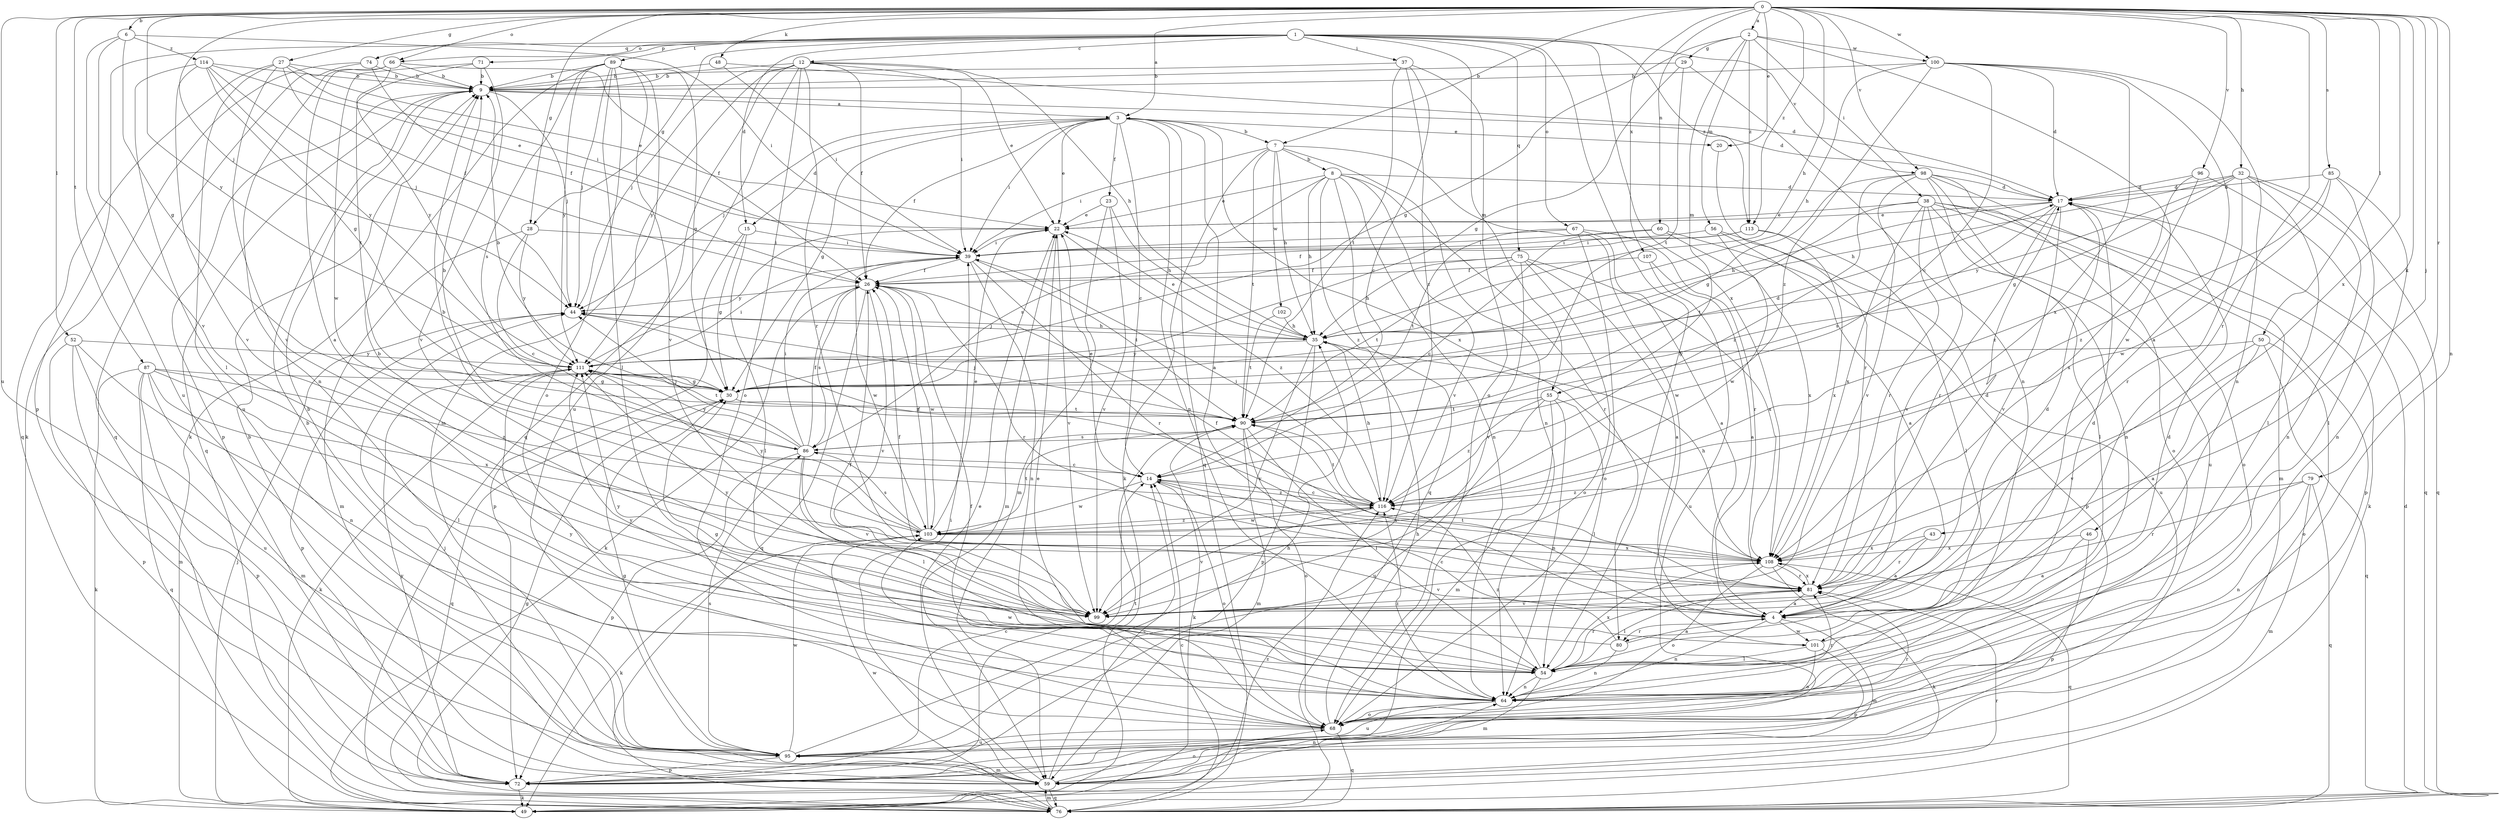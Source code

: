 strict digraph  {
0;
1;
2;
3;
4;
6;
7;
8;
9;
12;
14;
15;
17;
20;
22;
23;
26;
27;
28;
29;
30;
32;
35;
37;
38;
39;
43;
44;
46;
48;
49;
50;
52;
54;
55;
56;
59;
60;
64;
66;
67;
68;
71;
72;
74;
75;
76;
79;
80;
81;
85;
86;
87;
89;
90;
95;
96;
98;
99;
100;
101;
102;
103;
107;
108;
111;
113;
114;
116;
0 -> 2  [label=a];
0 -> 3  [label=a];
0 -> 6  [label=b];
0 -> 7  [label=b];
0 -> 20  [label=e];
0 -> 27  [label=g];
0 -> 28  [label=g];
0 -> 32  [label=h];
0 -> 35  [label=h];
0 -> 43  [label=j];
0 -> 44  [label=j];
0 -> 46  [label=k];
0 -> 48  [label=k];
0 -> 50  [label=l];
0 -> 52  [label=l];
0 -> 60  [label=n];
0 -> 64  [label=n];
0 -> 66  [label=o];
0 -> 79  [label=r];
0 -> 80  [label=r];
0 -> 85  [label=s];
0 -> 87  [label=t];
0 -> 95  [label=u];
0 -> 96  [label=v];
0 -> 98  [label=v];
0 -> 100  [label=w];
0 -> 107  [label=x];
0 -> 108  [label=x];
0 -> 111  [label=y];
0 -> 113  [label=z];
1 -> 12  [label=c];
1 -> 15  [label=d];
1 -> 28  [label=g];
1 -> 37  [label=i];
1 -> 54  [label=l];
1 -> 55  [label=m];
1 -> 66  [label=o];
1 -> 67  [label=o];
1 -> 71  [label=p];
1 -> 72  [label=p];
1 -> 74  [label=q];
1 -> 75  [label=q];
1 -> 89  [label=t];
1 -> 98  [label=v];
1 -> 108  [label=x];
1 -> 113  [label=z];
2 -> 29  [label=g];
2 -> 30  [label=g];
2 -> 38  [label=i];
2 -> 55  [label=m];
2 -> 56  [label=m];
2 -> 100  [label=w];
2 -> 101  [label=w];
2 -> 113  [label=z];
3 -> 7  [label=b];
3 -> 14  [label=c];
3 -> 15  [label=d];
3 -> 20  [label=e];
3 -> 22  [label=e];
3 -> 23  [label=f];
3 -> 26  [label=f];
3 -> 30  [label=g];
3 -> 39  [label=i];
3 -> 44  [label=j];
3 -> 64  [label=n];
3 -> 76  [label=q];
3 -> 108  [label=x];
4 -> 3  [label=a];
4 -> 17  [label=d];
4 -> 59  [label=m];
4 -> 64  [label=n];
4 -> 80  [label=r];
4 -> 90  [label=t];
4 -> 101  [label=w];
6 -> 30  [label=g];
6 -> 39  [label=i];
6 -> 95  [label=u];
6 -> 99  [label=v];
6 -> 114  [label=z];
7 -> 8  [label=b];
7 -> 35  [label=h];
7 -> 39  [label=i];
7 -> 49  [label=k];
7 -> 64  [label=n];
7 -> 90  [label=t];
7 -> 101  [label=w];
7 -> 102  [label=w];
8 -> 17  [label=d];
8 -> 22  [label=e];
8 -> 35  [label=h];
8 -> 64  [label=n];
8 -> 76  [label=q];
8 -> 80  [label=r];
8 -> 86  [label=s];
8 -> 99  [label=v];
8 -> 116  [label=z];
9 -> 3  [label=a];
9 -> 17  [label=d];
9 -> 44  [label=j];
9 -> 72  [label=p];
9 -> 76  [label=q];
12 -> 9  [label=b];
12 -> 22  [label=e];
12 -> 26  [label=f];
12 -> 35  [label=h];
12 -> 39  [label=i];
12 -> 44  [label=j];
12 -> 68  [label=o];
12 -> 76  [label=q];
12 -> 81  [label=r];
12 -> 95  [label=u];
12 -> 111  [label=y];
14 -> 22  [label=e];
14 -> 68  [label=o];
14 -> 103  [label=w];
14 -> 108  [label=x];
14 -> 116  [label=z];
15 -> 30  [label=g];
15 -> 39  [label=i];
15 -> 54  [label=l];
15 -> 72  [label=p];
17 -> 22  [label=e];
17 -> 35  [label=h];
17 -> 81  [label=r];
17 -> 86  [label=s];
17 -> 99  [label=v];
20 -> 81  [label=r];
22 -> 39  [label=i];
22 -> 59  [label=m];
22 -> 99  [label=v];
22 -> 111  [label=y];
22 -> 116  [label=z];
23 -> 22  [label=e];
23 -> 35  [label=h];
23 -> 59  [label=m];
23 -> 99  [label=v];
26 -> 44  [label=j];
26 -> 49  [label=k];
26 -> 76  [label=q];
26 -> 81  [label=r];
26 -> 86  [label=s];
26 -> 99  [label=v];
26 -> 103  [label=w];
27 -> 9  [label=b];
27 -> 22  [label=e];
27 -> 26  [label=f];
27 -> 39  [label=i];
27 -> 76  [label=q];
27 -> 95  [label=u];
27 -> 99  [label=v];
28 -> 14  [label=c];
28 -> 39  [label=i];
28 -> 59  [label=m];
28 -> 111  [label=y];
29 -> 9  [label=b];
29 -> 30  [label=g];
29 -> 64  [label=n];
29 -> 90  [label=t];
30 -> 9  [label=b];
30 -> 17  [label=d];
30 -> 76  [label=q];
30 -> 90  [label=t];
32 -> 17  [label=d];
32 -> 30  [label=g];
32 -> 35  [label=h];
32 -> 54  [label=l];
32 -> 64  [label=n];
32 -> 76  [label=q];
32 -> 81  [label=r];
32 -> 111  [label=y];
35 -> 22  [label=e];
35 -> 44  [label=j];
35 -> 72  [label=p];
35 -> 99  [label=v];
35 -> 111  [label=y];
37 -> 9  [label=b];
37 -> 14  [label=c];
37 -> 68  [label=o];
37 -> 90  [label=t];
37 -> 116  [label=z];
38 -> 22  [label=e];
38 -> 49  [label=k];
38 -> 54  [label=l];
38 -> 68  [label=o];
38 -> 72  [label=p];
38 -> 81  [label=r];
38 -> 90  [label=t];
38 -> 99  [label=v];
38 -> 108  [label=x];
39 -> 26  [label=f];
39 -> 64  [label=n];
39 -> 81  [label=r];
39 -> 90  [label=t];
39 -> 103  [label=w];
43 -> 4  [label=a];
43 -> 81  [label=r];
43 -> 108  [label=x];
44 -> 35  [label=h];
44 -> 72  [label=p];
44 -> 116  [label=z];
46 -> 4  [label=a];
46 -> 72  [label=p];
46 -> 108  [label=x];
48 -> 9  [label=b];
48 -> 17  [label=d];
48 -> 39  [label=i];
49 -> 44  [label=j];
49 -> 81  [label=r];
49 -> 116  [label=z];
50 -> 4  [label=a];
50 -> 68  [label=o];
50 -> 76  [label=q];
50 -> 99  [label=v];
50 -> 111  [label=y];
52 -> 59  [label=m];
52 -> 64  [label=n];
52 -> 72  [label=p];
52 -> 95  [label=u];
52 -> 111  [label=y];
54 -> 17  [label=d];
54 -> 30  [label=g];
54 -> 59  [label=m];
54 -> 64  [label=n];
54 -> 81  [label=r];
54 -> 108  [label=x];
54 -> 111  [label=y];
54 -> 116  [label=z];
55 -> 54  [label=l];
55 -> 59  [label=m];
55 -> 64  [label=n];
55 -> 90  [label=t];
55 -> 95  [label=u];
55 -> 116  [label=z];
56 -> 4  [label=a];
56 -> 39  [label=i];
56 -> 95  [label=u];
56 -> 103  [label=w];
59 -> 9  [label=b];
59 -> 14  [label=c];
59 -> 22  [label=e];
59 -> 39  [label=i];
59 -> 44  [label=j];
59 -> 64  [label=n];
59 -> 68  [label=o];
59 -> 76  [label=q];
60 -> 14  [label=c];
60 -> 39  [label=i];
60 -> 72  [label=p];
60 -> 108  [label=x];
64 -> 68  [label=o];
64 -> 81  [label=r];
64 -> 95  [label=u];
64 -> 103  [label=w];
64 -> 111  [label=y];
64 -> 116  [label=z];
66 -> 4  [label=a];
66 -> 9  [label=b];
66 -> 26  [label=f];
66 -> 64  [label=n];
66 -> 111  [label=y];
67 -> 4  [label=a];
67 -> 39  [label=i];
67 -> 68  [label=o];
67 -> 81  [label=r];
67 -> 90  [label=t];
68 -> 9  [label=b];
68 -> 22  [label=e];
68 -> 26  [label=f];
68 -> 35  [label=h];
68 -> 76  [label=q];
68 -> 81  [label=r];
68 -> 95  [label=u];
71 -> 9  [label=b];
71 -> 90  [label=t];
71 -> 99  [label=v];
71 -> 103  [label=w];
72 -> 14  [label=c];
72 -> 49  [label=k];
72 -> 90  [label=t];
72 -> 111  [label=y];
74 -> 9  [label=b];
74 -> 26  [label=f];
74 -> 49  [label=k];
74 -> 76  [label=q];
75 -> 4  [label=a];
75 -> 26  [label=f];
75 -> 35  [label=h];
75 -> 68  [label=o];
75 -> 90  [label=t];
75 -> 99  [label=v];
75 -> 108  [label=x];
76 -> 14  [label=c];
76 -> 17  [label=d];
76 -> 30  [label=g];
76 -> 59  [label=m];
76 -> 103  [label=w];
79 -> 59  [label=m];
79 -> 64  [label=n];
79 -> 76  [label=q];
79 -> 81  [label=r];
79 -> 116  [label=z];
80 -> 4  [label=a];
80 -> 14  [label=c];
80 -> 26  [label=f];
80 -> 64  [label=n];
81 -> 4  [label=a];
81 -> 17  [label=d];
81 -> 26  [label=f];
81 -> 54  [label=l];
81 -> 99  [label=v];
81 -> 108  [label=x];
85 -> 17  [label=d];
85 -> 54  [label=l];
85 -> 64  [label=n];
85 -> 103  [label=w];
85 -> 116  [label=z];
86 -> 9  [label=b];
86 -> 14  [label=c];
86 -> 26  [label=f];
86 -> 39  [label=i];
86 -> 44  [label=j];
86 -> 54  [label=l];
86 -> 72  [label=p];
86 -> 99  [label=v];
86 -> 111  [label=y];
87 -> 30  [label=g];
87 -> 49  [label=k];
87 -> 54  [label=l];
87 -> 59  [label=m];
87 -> 72  [label=p];
87 -> 76  [label=q];
87 -> 108  [label=x];
87 -> 116  [label=z];
89 -> 9  [label=b];
89 -> 30  [label=g];
89 -> 44  [label=j];
89 -> 49  [label=k];
89 -> 54  [label=l];
89 -> 59  [label=m];
89 -> 68  [label=o];
89 -> 86  [label=s];
89 -> 99  [label=v];
89 -> 111  [label=y];
90 -> 44  [label=j];
90 -> 49  [label=k];
90 -> 54  [label=l];
90 -> 59  [label=m];
90 -> 68  [label=o];
90 -> 86  [label=s];
95 -> 9  [label=b];
95 -> 30  [label=g];
95 -> 35  [label=h];
95 -> 59  [label=m];
95 -> 72  [label=p];
95 -> 86  [label=s];
95 -> 103  [label=w];
96 -> 17  [label=d];
96 -> 76  [label=q];
96 -> 108  [label=x];
96 -> 116  [label=z];
98 -> 17  [label=d];
98 -> 30  [label=g];
98 -> 59  [label=m];
98 -> 64  [label=n];
98 -> 68  [label=o];
98 -> 95  [label=u];
98 -> 99  [label=v];
98 -> 116  [label=z];
99 -> 9  [label=b];
99 -> 111  [label=y];
100 -> 4  [label=a];
100 -> 9  [label=b];
100 -> 14  [label=c];
100 -> 17  [label=d];
100 -> 35  [label=h];
100 -> 64  [label=n];
100 -> 108  [label=x];
100 -> 116  [label=z];
101 -> 17  [label=d];
101 -> 54  [label=l];
101 -> 68  [label=o];
101 -> 72  [label=p];
101 -> 111  [label=y];
102 -> 35  [label=h];
102 -> 90  [label=t];
103 -> 9  [label=b];
103 -> 22  [label=e];
103 -> 26  [label=f];
103 -> 49  [label=k];
103 -> 86  [label=s];
103 -> 90  [label=t];
103 -> 108  [label=x];
103 -> 111  [label=y];
103 -> 116  [label=z];
107 -> 4  [label=a];
107 -> 26  [label=f];
107 -> 95  [label=u];
108 -> 26  [label=f];
108 -> 35  [label=h];
108 -> 49  [label=k];
108 -> 68  [label=o];
108 -> 76  [label=q];
108 -> 81  [label=r];
108 -> 99  [label=v];
111 -> 30  [label=g];
111 -> 39  [label=i];
111 -> 49  [label=k];
111 -> 90  [label=t];
113 -> 26  [label=f];
113 -> 39  [label=i];
113 -> 54  [label=l];
113 -> 108  [label=x];
114 -> 9  [label=b];
114 -> 22  [label=e];
114 -> 30  [label=g];
114 -> 44  [label=j];
114 -> 54  [label=l];
114 -> 99  [label=v];
114 -> 111  [label=y];
116 -> 14  [label=c];
116 -> 35  [label=h];
116 -> 39  [label=i];
116 -> 90  [label=t];
116 -> 99  [label=v];
116 -> 103  [label=w];
}
